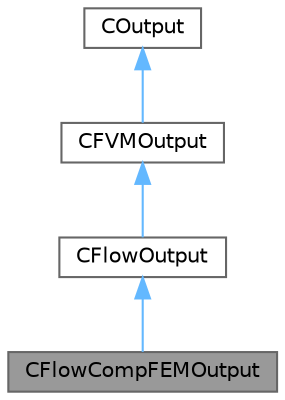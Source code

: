 digraph "CFlowCompFEMOutput"
{
 // LATEX_PDF_SIZE
  bgcolor="transparent";
  edge [fontname=Helvetica,fontsize=10,labelfontname=Helvetica,labelfontsize=10];
  node [fontname=Helvetica,fontsize=10,shape=box,height=0.2,width=0.4];
  Node1 [id="Node000001",label="CFlowCompFEMOutput",height=0.2,width=0.4,color="gray40", fillcolor="grey60", style="filled", fontcolor="black",tooltip="Output class for the compressible FEM flow output."];
  Node2 -> Node1 [id="edge1_Node000001_Node000002",dir="back",color="steelblue1",style="solid",tooltip=" "];
  Node2 [id="Node000002",label="CFlowOutput",height=0.2,width=0.4,color="gray40", fillcolor="white", style="filled",URL="$classCFlowOutput.html",tooltip=" "];
  Node3 -> Node2 [id="edge2_Node000002_Node000003",dir="back",color="steelblue1",style="solid",tooltip=" "];
  Node3 [id="Node000003",label="CFVMOutput",height=0.2,width=0.4,color="gray40", fillcolor="white", style="filled",URL="$classCFVMOutput.html",tooltip=" "];
  Node4 -> Node3 [id="edge3_Node000003_Node000004",dir="back",color="steelblue1",style="solid",tooltip=" "];
  Node4 [id="Node000004",label="COutput",height=0.2,width=0.4,color="gray40", fillcolor="white", style="filled",URL="$classCOutput.html",tooltip="Class for writing the convergence history and to write solution data to file."];
}
